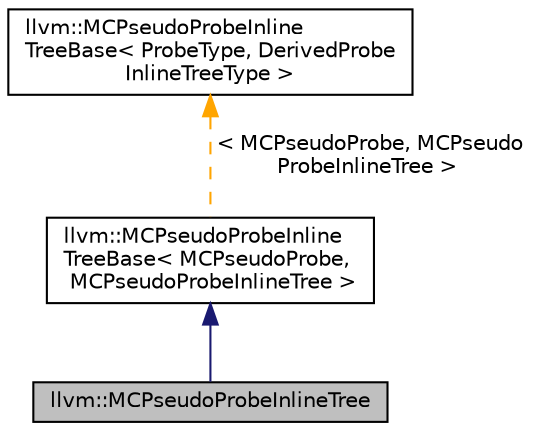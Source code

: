 digraph "llvm::MCPseudoProbeInlineTree"
{
 // LATEX_PDF_SIZE
  bgcolor="transparent";
  edge [fontname="Helvetica",fontsize="10",labelfontname="Helvetica",labelfontsize="10"];
  node [fontname="Helvetica",fontsize="10",shape=record];
  Node1 [label="llvm::MCPseudoProbeInlineTree",height=0.2,width=0.4,color="black", fillcolor="grey75", style="filled", fontcolor="black",tooltip=" "];
  Node2 -> Node1 [dir="back",color="midnightblue",fontsize="10",style="solid",fontname="Helvetica"];
  Node2 [label="llvm::MCPseudoProbeInline\lTreeBase\< MCPseudoProbe,\l MCPseudoProbeInlineTree \>",height=0.2,width=0.4,color="black",URL="$classllvm_1_1MCPseudoProbeInlineTreeBase.html",tooltip=" "];
  Node3 -> Node2 [dir="back",color="orange",fontsize="10",style="dashed",label=" \< MCPseudoProbe, MCPseudo\lProbeInlineTree \>" ,fontname="Helvetica"];
  Node3 [label="llvm::MCPseudoProbeInline\lTreeBase\< ProbeType, DerivedProbe\lInlineTreeType \>",height=0.2,width=0.4,color="black",URL="$classllvm_1_1MCPseudoProbeInlineTreeBase.html",tooltip=" "];
}
